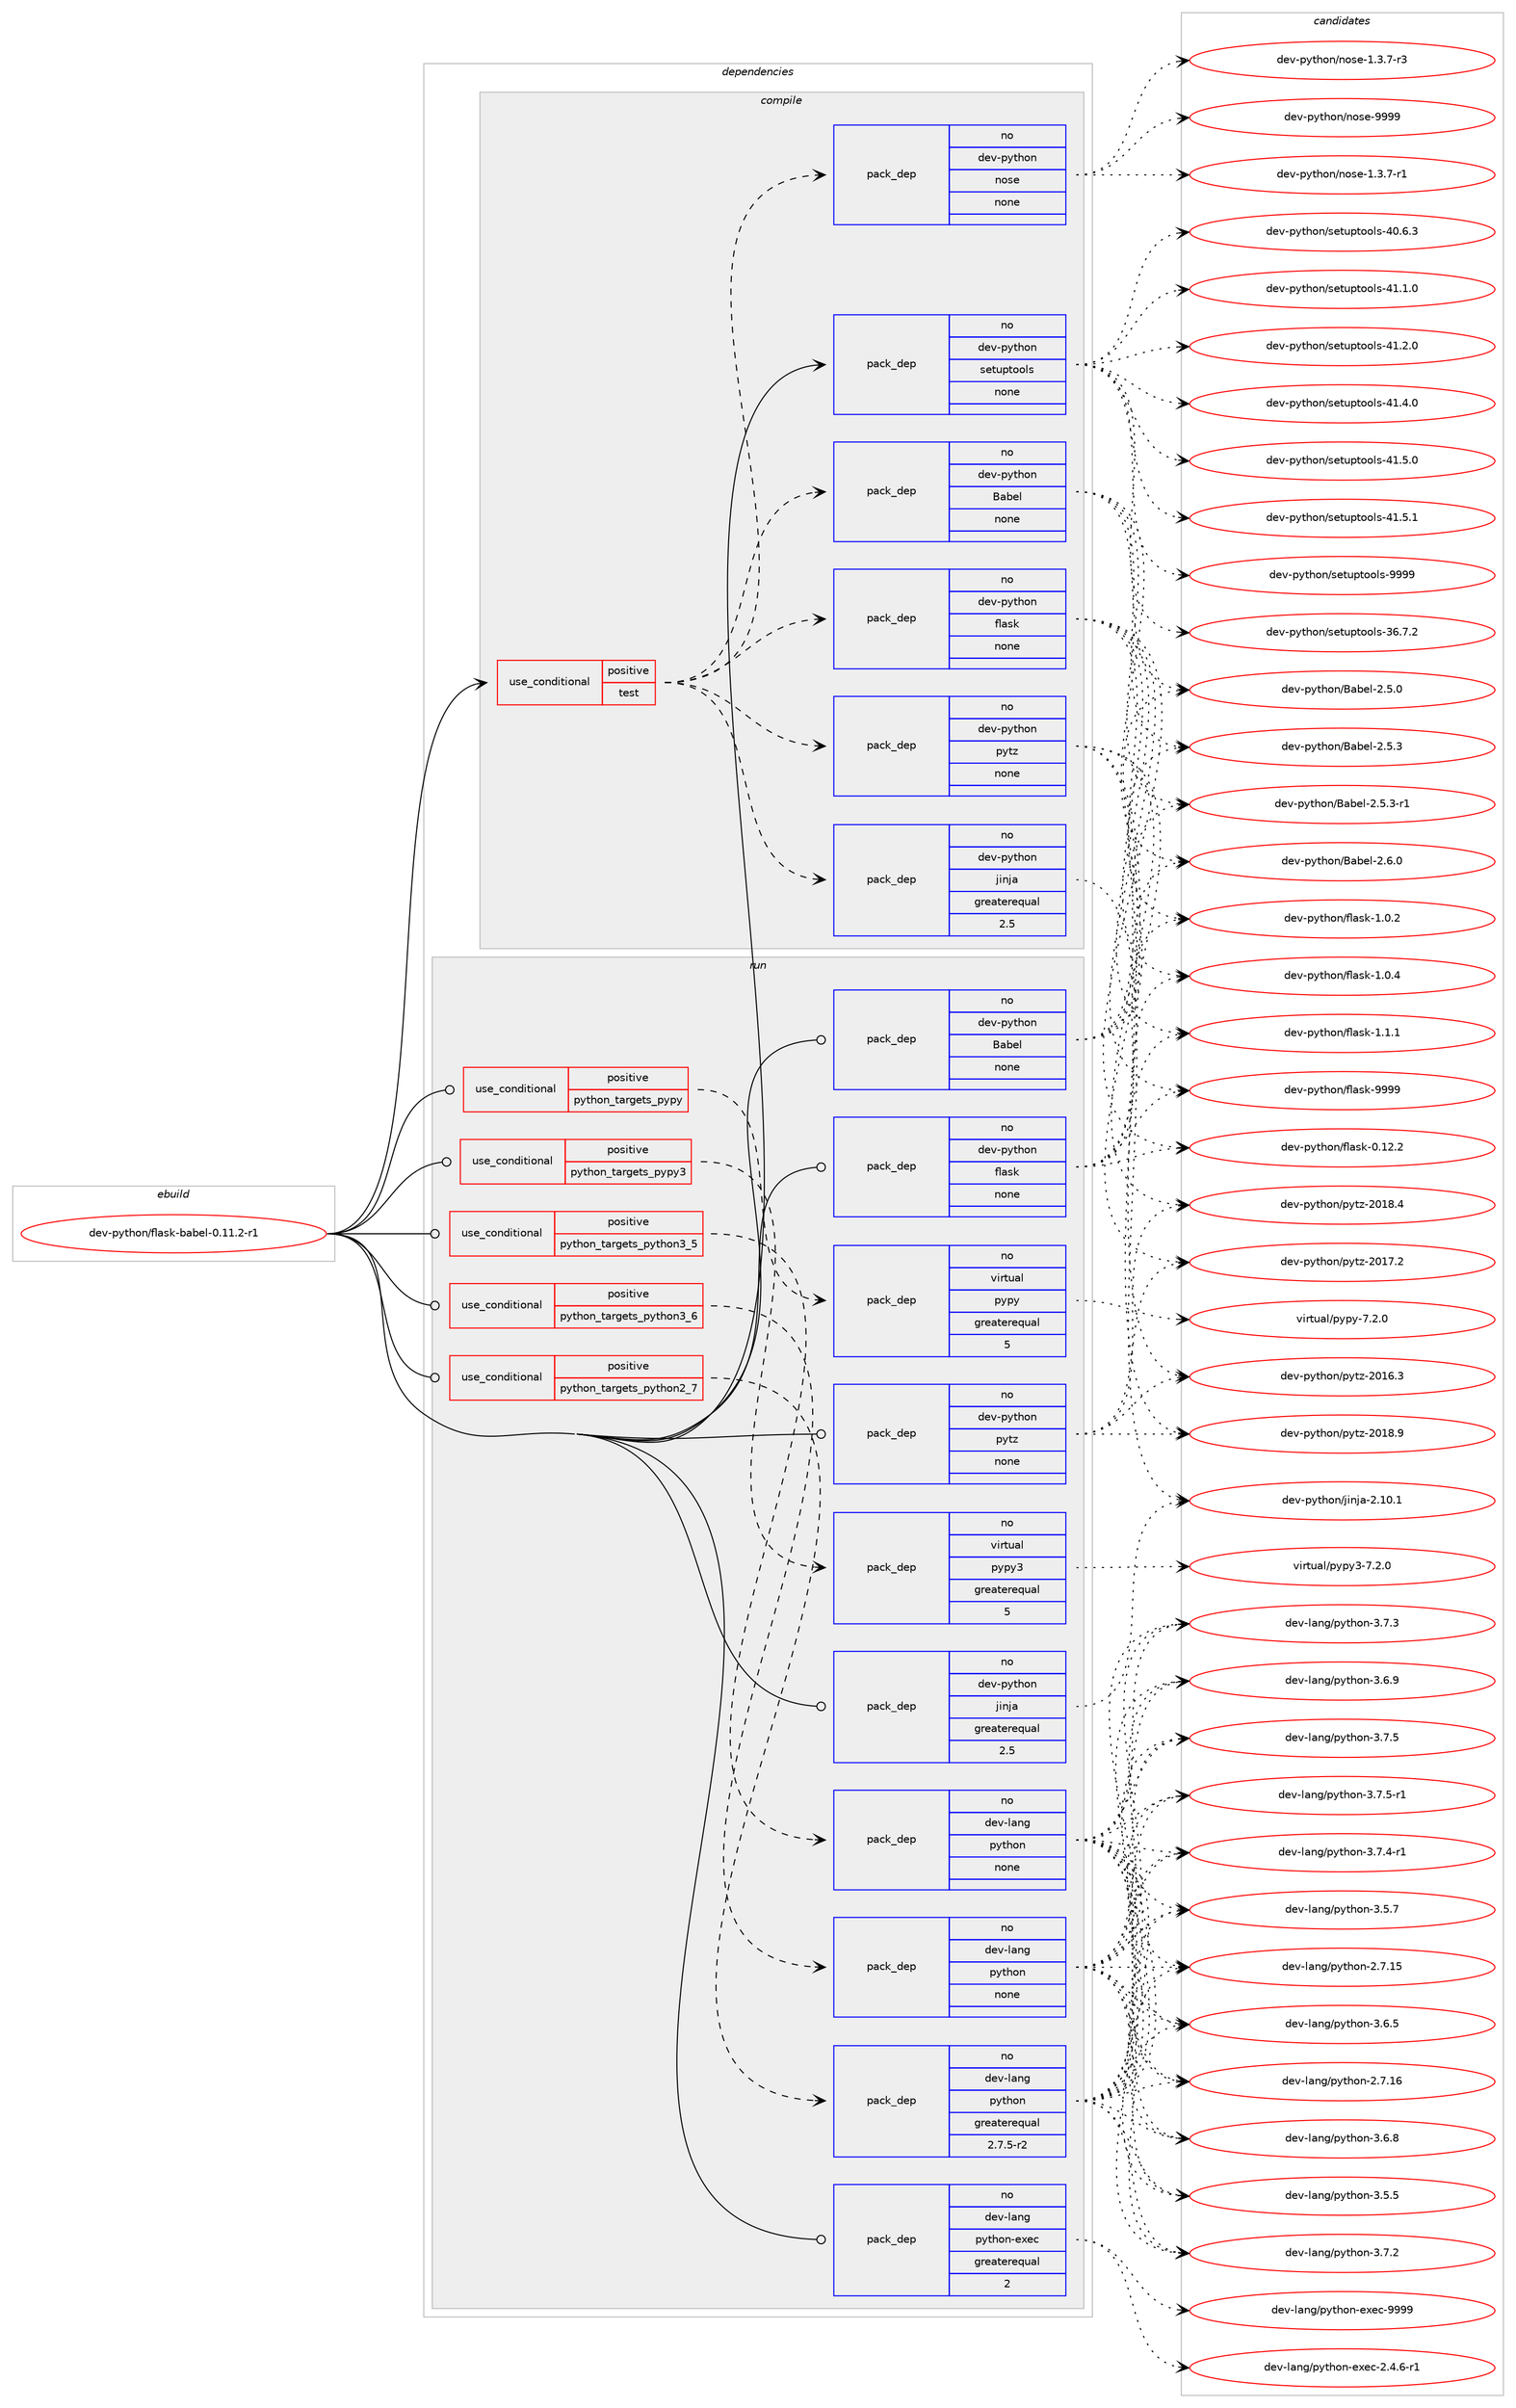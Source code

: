 digraph prolog {

# *************
# Graph options
# *************

newrank=true;
concentrate=true;
compound=true;
graph [rankdir=LR,fontname=Helvetica,fontsize=10,ranksep=1.5];#, ranksep=2.5, nodesep=0.2];
edge  [arrowhead=vee];
node  [fontname=Helvetica,fontsize=10];

# **********
# The ebuild
# **********

subgraph cluster_leftcol {
color=gray;
rank=same;
label=<<i>ebuild</i>>;
id [label="dev-python/flask-babel-0.11.2-r1", color=red, width=4, href="../dev-python/flask-babel-0.11.2-r1.svg"];
}

# ****************
# The dependencies
# ****************

subgraph cluster_midcol {
color=gray;
label=<<i>dependencies</i>>;
subgraph cluster_compile {
fillcolor="#eeeeee";
style=filled;
label=<<i>compile</i>>;
subgraph cond139426 {
dependency604745 [label=<<TABLE BORDER="0" CELLBORDER="1" CELLSPACING="0" CELLPADDING="4"><TR><TD ROWSPAN="3" CELLPADDING="10">use_conditional</TD></TR><TR><TD>positive</TD></TR><TR><TD>test</TD></TR></TABLE>>, shape=none, color=red];
subgraph pack453522 {
dependency604746 [label=<<TABLE BORDER="0" CELLBORDER="1" CELLSPACING="0" CELLPADDING="4" WIDTH="220"><TR><TD ROWSPAN="6" CELLPADDING="30">pack_dep</TD></TR><TR><TD WIDTH="110">no</TD></TR><TR><TD>dev-python</TD></TR><TR><TD>flask</TD></TR><TR><TD>none</TD></TR><TR><TD></TD></TR></TABLE>>, shape=none, color=blue];
}
dependency604745:e -> dependency604746:w [weight=20,style="dashed",arrowhead="vee"];
subgraph pack453523 {
dependency604747 [label=<<TABLE BORDER="0" CELLBORDER="1" CELLSPACING="0" CELLPADDING="4" WIDTH="220"><TR><TD ROWSPAN="6" CELLPADDING="30">pack_dep</TD></TR><TR><TD WIDTH="110">no</TD></TR><TR><TD>dev-python</TD></TR><TR><TD>Babel</TD></TR><TR><TD>none</TD></TR><TR><TD></TD></TR></TABLE>>, shape=none, color=blue];
}
dependency604745:e -> dependency604747:w [weight=20,style="dashed",arrowhead="vee"];
subgraph pack453524 {
dependency604748 [label=<<TABLE BORDER="0" CELLBORDER="1" CELLSPACING="0" CELLPADDING="4" WIDTH="220"><TR><TD ROWSPAN="6" CELLPADDING="30">pack_dep</TD></TR><TR><TD WIDTH="110">no</TD></TR><TR><TD>dev-python</TD></TR><TR><TD>pytz</TD></TR><TR><TD>none</TD></TR><TR><TD></TD></TR></TABLE>>, shape=none, color=blue];
}
dependency604745:e -> dependency604748:w [weight=20,style="dashed",arrowhead="vee"];
subgraph pack453525 {
dependency604749 [label=<<TABLE BORDER="0" CELLBORDER="1" CELLSPACING="0" CELLPADDING="4" WIDTH="220"><TR><TD ROWSPAN="6" CELLPADDING="30">pack_dep</TD></TR><TR><TD WIDTH="110">no</TD></TR><TR><TD>dev-python</TD></TR><TR><TD>jinja</TD></TR><TR><TD>greaterequal</TD></TR><TR><TD>2.5</TD></TR></TABLE>>, shape=none, color=blue];
}
dependency604745:e -> dependency604749:w [weight=20,style="dashed",arrowhead="vee"];
subgraph pack453526 {
dependency604750 [label=<<TABLE BORDER="0" CELLBORDER="1" CELLSPACING="0" CELLPADDING="4" WIDTH="220"><TR><TD ROWSPAN="6" CELLPADDING="30">pack_dep</TD></TR><TR><TD WIDTH="110">no</TD></TR><TR><TD>dev-python</TD></TR><TR><TD>nose</TD></TR><TR><TD>none</TD></TR><TR><TD></TD></TR></TABLE>>, shape=none, color=blue];
}
dependency604745:e -> dependency604750:w [weight=20,style="dashed",arrowhead="vee"];
}
id:e -> dependency604745:w [weight=20,style="solid",arrowhead="vee"];
subgraph pack453527 {
dependency604751 [label=<<TABLE BORDER="0" CELLBORDER="1" CELLSPACING="0" CELLPADDING="4" WIDTH="220"><TR><TD ROWSPAN="6" CELLPADDING="30">pack_dep</TD></TR><TR><TD WIDTH="110">no</TD></TR><TR><TD>dev-python</TD></TR><TR><TD>setuptools</TD></TR><TR><TD>none</TD></TR><TR><TD></TD></TR></TABLE>>, shape=none, color=blue];
}
id:e -> dependency604751:w [weight=20,style="solid",arrowhead="vee"];
}
subgraph cluster_compileandrun {
fillcolor="#eeeeee";
style=filled;
label=<<i>compile and run</i>>;
}
subgraph cluster_run {
fillcolor="#eeeeee";
style=filled;
label=<<i>run</i>>;
subgraph cond139427 {
dependency604752 [label=<<TABLE BORDER="0" CELLBORDER="1" CELLSPACING="0" CELLPADDING="4"><TR><TD ROWSPAN="3" CELLPADDING="10">use_conditional</TD></TR><TR><TD>positive</TD></TR><TR><TD>python_targets_pypy</TD></TR></TABLE>>, shape=none, color=red];
subgraph pack453528 {
dependency604753 [label=<<TABLE BORDER="0" CELLBORDER="1" CELLSPACING="0" CELLPADDING="4" WIDTH="220"><TR><TD ROWSPAN="6" CELLPADDING="30">pack_dep</TD></TR><TR><TD WIDTH="110">no</TD></TR><TR><TD>virtual</TD></TR><TR><TD>pypy</TD></TR><TR><TD>greaterequal</TD></TR><TR><TD>5</TD></TR></TABLE>>, shape=none, color=blue];
}
dependency604752:e -> dependency604753:w [weight=20,style="dashed",arrowhead="vee"];
}
id:e -> dependency604752:w [weight=20,style="solid",arrowhead="odot"];
subgraph cond139428 {
dependency604754 [label=<<TABLE BORDER="0" CELLBORDER="1" CELLSPACING="0" CELLPADDING="4"><TR><TD ROWSPAN="3" CELLPADDING="10">use_conditional</TD></TR><TR><TD>positive</TD></TR><TR><TD>python_targets_pypy3</TD></TR></TABLE>>, shape=none, color=red];
subgraph pack453529 {
dependency604755 [label=<<TABLE BORDER="0" CELLBORDER="1" CELLSPACING="0" CELLPADDING="4" WIDTH="220"><TR><TD ROWSPAN="6" CELLPADDING="30">pack_dep</TD></TR><TR><TD WIDTH="110">no</TD></TR><TR><TD>virtual</TD></TR><TR><TD>pypy3</TD></TR><TR><TD>greaterequal</TD></TR><TR><TD>5</TD></TR></TABLE>>, shape=none, color=blue];
}
dependency604754:e -> dependency604755:w [weight=20,style="dashed",arrowhead="vee"];
}
id:e -> dependency604754:w [weight=20,style="solid",arrowhead="odot"];
subgraph cond139429 {
dependency604756 [label=<<TABLE BORDER="0" CELLBORDER="1" CELLSPACING="0" CELLPADDING="4"><TR><TD ROWSPAN="3" CELLPADDING="10">use_conditional</TD></TR><TR><TD>positive</TD></TR><TR><TD>python_targets_python2_7</TD></TR></TABLE>>, shape=none, color=red];
subgraph pack453530 {
dependency604757 [label=<<TABLE BORDER="0" CELLBORDER="1" CELLSPACING="0" CELLPADDING="4" WIDTH="220"><TR><TD ROWSPAN="6" CELLPADDING="30">pack_dep</TD></TR><TR><TD WIDTH="110">no</TD></TR><TR><TD>dev-lang</TD></TR><TR><TD>python</TD></TR><TR><TD>greaterequal</TD></TR><TR><TD>2.7.5-r2</TD></TR></TABLE>>, shape=none, color=blue];
}
dependency604756:e -> dependency604757:w [weight=20,style="dashed",arrowhead="vee"];
}
id:e -> dependency604756:w [weight=20,style="solid",arrowhead="odot"];
subgraph cond139430 {
dependency604758 [label=<<TABLE BORDER="0" CELLBORDER="1" CELLSPACING="0" CELLPADDING="4"><TR><TD ROWSPAN="3" CELLPADDING="10">use_conditional</TD></TR><TR><TD>positive</TD></TR><TR><TD>python_targets_python3_5</TD></TR></TABLE>>, shape=none, color=red];
subgraph pack453531 {
dependency604759 [label=<<TABLE BORDER="0" CELLBORDER="1" CELLSPACING="0" CELLPADDING="4" WIDTH="220"><TR><TD ROWSPAN="6" CELLPADDING="30">pack_dep</TD></TR><TR><TD WIDTH="110">no</TD></TR><TR><TD>dev-lang</TD></TR><TR><TD>python</TD></TR><TR><TD>none</TD></TR><TR><TD></TD></TR></TABLE>>, shape=none, color=blue];
}
dependency604758:e -> dependency604759:w [weight=20,style="dashed",arrowhead="vee"];
}
id:e -> dependency604758:w [weight=20,style="solid",arrowhead="odot"];
subgraph cond139431 {
dependency604760 [label=<<TABLE BORDER="0" CELLBORDER="1" CELLSPACING="0" CELLPADDING="4"><TR><TD ROWSPAN="3" CELLPADDING="10">use_conditional</TD></TR><TR><TD>positive</TD></TR><TR><TD>python_targets_python3_6</TD></TR></TABLE>>, shape=none, color=red];
subgraph pack453532 {
dependency604761 [label=<<TABLE BORDER="0" CELLBORDER="1" CELLSPACING="0" CELLPADDING="4" WIDTH="220"><TR><TD ROWSPAN="6" CELLPADDING="30">pack_dep</TD></TR><TR><TD WIDTH="110">no</TD></TR><TR><TD>dev-lang</TD></TR><TR><TD>python</TD></TR><TR><TD>none</TD></TR><TR><TD></TD></TR></TABLE>>, shape=none, color=blue];
}
dependency604760:e -> dependency604761:w [weight=20,style="dashed",arrowhead="vee"];
}
id:e -> dependency604760:w [weight=20,style="solid",arrowhead="odot"];
subgraph pack453533 {
dependency604762 [label=<<TABLE BORDER="0" CELLBORDER="1" CELLSPACING="0" CELLPADDING="4" WIDTH="220"><TR><TD ROWSPAN="6" CELLPADDING="30">pack_dep</TD></TR><TR><TD WIDTH="110">no</TD></TR><TR><TD>dev-lang</TD></TR><TR><TD>python-exec</TD></TR><TR><TD>greaterequal</TD></TR><TR><TD>2</TD></TR></TABLE>>, shape=none, color=blue];
}
id:e -> dependency604762:w [weight=20,style="solid",arrowhead="odot"];
subgraph pack453534 {
dependency604763 [label=<<TABLE BORDER="0" CELLBORDER="1" CELLSPACING="0" CELLPADDING="4" WIDTH="220"><TR><TD ROWSPAN="6" CELLPADDING="30">pack_dep</TD></TR><TR><TD WIDTH="110">no</TD></TR><TR><TD>dev-python</TD></TR><TR><TD>Babel</TD></TR><TR><TD>none</TD></TR><TR><TD></TD></TR></TABLE>>, shape=none, color=blue];
}
id:e -> dependency604763:w [weight=20,style="solid",arrowhead="odot"];
subgraph pack453535 {
dependency604764 [label=<<TABLE BORDER="0" CELLBORDER="1" CELLSPACING="0" CELLPADDING="4" WIDTH="220"><TR><TD ROWSPAN="6" CELLPADDING="30">pack_dep</TD></TR><TR><TD WIDTH="110">no</TD></TR><TR><TD>dev-python</TD></TR><TR><TD>flask</TD></TR><TR><TD>none</TD></TR><TR><TD></TD></TR></TABLE>>, shape=none, color=blue];
}
id:e -> dependency604764:w [weight=20,style="solid",arrowhead="odot"];
subgraph pack453536 {
dependency604765 [label=<<TABLE BORDER="0" CELLBORDER="1" CELLSPACING="0" CELLPADDING="4" WIDTH="220"><TR><TD ROWSPAN="6" CELLPADDING="30">pack_dep</TD></TR><TR><TD WIDTH="110">no</TD></TR><TR><TD>dev-python</TD></TR><TR><TD>jinja</TD></TR><TR><TD>greaterequal</TD></TR><TR><TD>2.5</TD></TR></TABLE>>, shape=none, color=blue];
}
id:e -> dependency604765:w [weight=20,style="solid",arrowhead="odot"];
subgraph pack453537 {
dependency604766 [label=<<TABLE BORDER="0" CELLBORDER="1" CELLSPACING="0" CELLPADDING="4" WIDTH="220"><TR><TD ROWSPAN="6" CELLPADDING="30">pack_dep</TD></TR><TR><TD WIDTH="110">no</TD></TR><TR><TD>dev-python</TD></TR><TR><TD>pytz</TD></TR><TR><TD>none</TD></TR><TR><TD></TD></TR></TABLE>>, shape=none, color=blue];
}
id:e -> dependency604766:w [weight=20,style="solid",arrowhead="odot"];
}
}

# **************
# The candidates
# **************

subgraph cluster_choices {
rank=same;
color=gray;
label=<<i>candidates</i>>;

subgraph choice453522 {
color=black;
nodesep=1;
choice10010111845112121116104111110471021089711510745484649504650 [label="dev-python/flask-0.12.2", color=red, width=4,href="../dev-python/flask-0.12.2.svg"];
choice100101118451121211161041111104710210897115107454946484650 [label="dev-python/flask-1.0.2", color=red, width=4,href="../dev-python/flask-1.0.2.svg"];
choice100101118451121211161041111104710210897115107454946484652 [label="dev-python/flask-1.0.4", color=red, width=4,href="../dev-python/flask-1.0.4.svg"];
choice100101118451121211161041111104710210897115107454946494649 [label="dev-python/flask-1.1.1", color=red, width=4,href="../dev-python/flask-1.1.1.svg"];
choice1001011184511212111610411111047102108971151074557575757 [label="dev-python/flask-9999", color=red, width=4,href="../dev-python/flask-9999.svg"];
dependency604746:e -> choice10010111845112121116104111110471021089711510745484649504650:w [style=dotted,weight="100"];
dependency604746:e -> choice100101118451121211161041111104710210897115107454946484650:w [style=dotted,weight="100"];
dependency604746:e -> choice100101118451121211161041111104710210897115107454946484652:w [style=dotted,weight="100"];
dependency604746:e -> choice100101118451121211161041111104710210897115107454946494649:w [style=dotted,weight="100"];
dependency604746:e -> choice1001011184511212111610411111047102108971151074557575757:w [style=dotted,weight="100"];
}
subgraph choice453523 {
color=black;
nodesep=1;
choice1001011184511212111610411111047669798101108455046534648 [label="dev-python/Babel-2.5.0", color=red, width=4,href="../dev-python/Babel-2.5.0.svg"];
choice1001011184511212111610411111047669798101108455046534651 [label="dev-python/Babel-2.5.3", color=red, width=4,href="../dev-python/Babel-2.5.3.svg"];
choice10010111845112121116104111110476697981011084550465346514511449 [label="dev-python/Babel-2.5.3-r1", color=red, width=4,href="../dev-python/Babel-2.5.3-r1.svg"];
choice1001011184511212111610411111047669798101108455046544648 [label="dev-python/Babel-2.6.0", color=red, width=4,href="../dev-python/Babel-2.6.0.svg"];
dependency604747:e -> choice1001011184511212111610411111047669798101108455046534648:w [style=dotted,weight="100"];
dependency604747:e -> choice1001011184511212111610411111047669798101108455046534651:w [style=dotted,weight="100"];
dependency604747:e -> choice10010111845112121116104111110476697981011084550465346514511449:w [style=dotted,weight="100"];
dependency604747:e -> choice1001011184511212111610411111047669798101108455046544648:w [style=dotted,weight="100"];
}
subgraph choice453524 {
color=black;
nodesep=1;
choice100101118451121211161041111104711212111612245504849544651 [label="dev-python/pytz-2016.3", color=red, width=4,href="../dev-python/pytz-2016.3.svg"];
choice100101118451121211161041111104711212111612245504849554650 [label="dev-python/pytz-2017.2", color=red, width=4,href="../dev-python/pytz-2017.2.svg"];
choice100101118451121211161041111104711212111612245504849564652 [label="dev-python/pytz-2018.4", color=red, width=4,href="../dev-python/pytz-2018.4.svg"];
choice100101118451121211161041111104711212111612245504849564657 [label="dev-python/pytz-2018.9", color=red, width=4,href="../dev-python/pytz-2018.9.svg"];
dependency604748:e -> choice100101118451121211161041111104711212111612245504849544651:w [style=dotted,weight="100"];
dependency604748:e -> choice100101118451121211161041111104711212111612245504849554650:w [style=dotted,weight="100"];
dependency604748:e -> choice100101118451121211161041111104711212111612245504849564652:w [style=dotted,weight="100"];
dependency604748:e -> choice100101118451121211161041111104711212111612245504849564657:w [style=dotted,weight="100"];
}
subgraph choice453525 {
color=black;
nodesep=1;
choice10010111845112121116104111110471061051101069745504649484649 [label="dev-python/jinja-2.10.1", color=red, width=4,href="../dev-python/jinja-2.10.1.svg"];
dependency604749:e -> choice10010111845112121116104111110471061051101069745504649484649:w [style=dotted,weight="100"];
}
subgraph choice453526 {
color=black;
nodesep=1;
choice10010111845112121116104111110471101111151014549465146554511449 [label="dev-python/nose-1.3.7-r1", color=red, width=4,href="../dev-python/nose-1.3.7-r1.svg"];
choice10010111845112121116104111110471101111151014549465146554511451 [label="dev-python/nose-1.3.7-r3", color=red, width=4,href="../dev-python/nose-1.3.7-r3.svg"];
choice10010111845112121116104111110471101111151014557575757 [label="dev-python/nose-9999", color=red, width=4,href="../dev-python/nose-9999.svg"];
dependency604750:e -> choice10010111845112121116104111110471101111151014549465146554511449:w [style=dotted,weight="100"];
dependency604750:e -> choice10010111845112121116104111110471101111151014549465146554511451:w [style=dotted,weight="100"];
dependency604750:e -> choice10010111845112121116104111110471101111151014557575757:w [style=dotted,weight="100"];
}
subgraph choice453527 {
color=black;
nodesep=1;
choice100101118451121211161041111104711510111611711211611111110811545515446554650 [label="dev-python/setuptools-36.7.2", color=red, width=4,href="../dev-python/setuptools-36.7.2.svg"];
choice100101118451121211161041111104711510111611711211611111110811545524846544651 [label="dev-python/setuptools-40.6.3", color=red, width=4,href="../dev-python/setuptools-40.6.3.svg"];
choice100101118451121211161041111104711510111611711211611111110811545524946494648 [label="dev-python/setuptools-41.1.0", color=red, width=4,href="../dev-python/setuptools-41.1.0.svg"];
choice100101118451121211161041111104711510111611711211611111110811545524946504648 [label="dev-python/setuptools-41.2.0", color=red, width=4,href="../dev-python/setuptools-41.2.0.svg"];
choice100101118451121211161041111104711510111611711211611111110811545524946524648 [label="dev-python/setuptools-41.4.0", color=red, width=4,href="../dev-python/setuptools-41.4.0.svg"];
choice100101118451121211161041111104711510111611711211611111110811545524946534648 [label="dev-python/setuptools-41.5.0", color=red, width=4,href="../dev-python/setuptools-41.5.0.svg"];
choice100101118451121211161041111104711510111611711211611111110811545524946534649 [label="dev-python/setuptools-41.5.1", color=red, width=4,href="../dev-python/setuptools-41.5.1.svg"];
choice10010111845112121116104111110471151011161171121161111111081154557575757 [label="dev-python/setuptools-9999", color=red, width=4,href="../dev-python/setuptools-9999.svg"];
dependency604751:e -> choice100101118451121211161041111104711510111611711211611111110811545515446554650:w [style=dotted,weight="100"];
dependency604751:e -> choice100101118451121211161041111104711510111611711211611111110811545524846544651:w [style=dotted,weight="100"];
dependency604751:e -> choice100101118451121211161041111104711510111611711211611111110811545524946494648:w [style=dotted,weight="100"];
dependency604751:e -> choice100101118451121211161041111104711510111611711211611111110811545524946504648:w [style=dotted,weight="100"];
dependency604751:e -> choice100101118451121211161041111104711510111611711211611111110811545524946524648:w [style=dotted,weight="100"];
dependency604751:e -> choice100101118451121211161041111104711510111611711211611111110811545524946534648:w [style=dotted,weight="100"];
dependency604751:e -> choice100101118451121211161041111104711510111611711211611111110811545524946534649:w [style=dotted,weight="100"];
dependency604751:e -> choice10010111845112121116104111110471151011161171121161111111081154557575757:w [style=dotted,weight="100"];
}
subgraph choice453528 {
color=black;
nodesep=1;
choice1181051141161179710847112121112121455546504648 [label="virtual/pypy-7.2.0", color=red, width=4,href="../virtual/pypy-7.2.0.svg"];
dependency604753:e -> choice1181051141161179710847112121112121455546504648:w [style=dotted,weight="100"];
}
subgraph choice453529 {
color=black;
nodesep=1;
choice118105114116117971084711212111212151455546504648 [label="virtual/pypy3-7.2.0", color=red, width=4,href="../virtual/pypy3-7.2.0.svg"];
dependency604755:e -> choice118105114116117971084711212111212151455546504648:w [style=dotted,weight="100"];
}
subgraph choice453530 {
color=black;
nodesep=1;
choice10010111845108971101034711212111610411111045504655464953 [label="dev-lang/python-2.7.15", color=red, width=4,href="../dev-lang/python-2.7.15.svg"];
choice10010111845108971101034711212111610411111045504655464954 [label="dev-lang/python-2.7.16", color=red, width=4,href="../dev-lang/python-2.7.16.svg"];
choice100101118451089711010347112121116104111110455146534653 [label="dev-lang/python-3.5.5", color=red, width=4,href="../dev-lang/python-3.5.5.svg"];
choice100101118451089711010347112121116104111110455146534655 [label="dev-lang/python-3.5.7", color=red, width=4,href="../dev-lang/python-3.5.7.svg"];
choice100101118451089711010347112121116104111110455146544653 [label="dev-lang/python-3.6.5", color=red, width=4,href="../dev-lang/python-3.6.5.svg"];
choice100101118451089711010347112121116104111110455146544656 [label="dev-lang/python-3.6.8", color=red, width=4,href="../dev-lang/python-3.6.8.svg"];
choice100101118451089711010347112121116104111110455146544657 [label="dev-lang/python-3.6.9", color=red, width=4,href="../dev-lang/python-3.6.9.svg"];
choice100101118451089711010347112121116104111110455146554650 [label="dev-lang/python-3.7.2", color=red, width=4,href="../dev-lang/python-3.7.2.svg"];
choice100101118451089711010347112121116104111110455146554651 [label="dev-lang/python-3.7.3", color=red, width=4,href="../dev-lang/python-3.7.3.svg"];
choice1001011184510897110103471121211161041111104551465546524511449 [label="dev-lang/python-3.7.4-r1", color=red, width=4,href="../dev-lang/python-3.7.4-r1.svg"];
choice100101118451089711010347112121116104111110455146554653 [label="dev-lang/python-3.7.5", color=red, width=4,href="../dev-lang/python-3.7.5.svg"];
choice1001011184510897110103471121211161041111104551465546534511449 [label="dev-lang/python-3.7.5-r1", color=red, width=4,href="../dev-lang/python-3.7.5-r1.svg"];
dependency604757:e -> choice10010111845108971101034711212111610411111045504655464953:w [style=dotted,weight="100"];
dependency604757:e -> choice10010111845108971101034711212111610411111045504655464954:w [style=dotted,weight="100"];
dependency604757:e -> choice100101118451089711010347112121116104111110455146534653:w [style=dotted,weight="100"];
dependency604757:e -> choice100101118451089711010347112121116104111110455146534655:w [style=dotted,weight="100"];
dependency604757:e -> choice100101118451089711010347112121116104111110455146544653:w [style=dotted,weight="100"];
dependency604757:e -> choice100101118451089711010347112121116104111110455146544656:w [style=dotted,weight="100"];
dependency604757:e -> choice100101118451089711010347112121116104111110455146544657:w [style=dotted,weight="100"];
dependency604757:e -> choice100101118451089711010347112121116104111110455146554650:w [style=dotted,weight="100"];
dependency604757:e -> choice100101118451089711010347112121116104111110455146554651:w [style=dotted,weight="100"];
dependency604757:e -> choice1001011184510897110103471121211161041111104551465546524511449:w [style=dotted,weight="100"];
dependency604757:e -> choice100101118451089711010347112121116104111110455146554653:w [style=dotted,weight="100"];
dependency604757:e -> choice1001011184510897110103471121211161041111104551465546534511449:w [style=dotted,weight="100"];
}
subgraph choice453531 {
color=black;
nodesep=1;
choice10010111845108971101034711212111610411111045504655464953 [label="dev-lang/python-2.7.15", color=red, width=4,href="../dev-lang/python-2.7.15.svg"];
choice10010111845108971101034711212111610411111045504655464954 [label="dev-lang/python-2.7.16", color=red, width=4,href="../dev-lang/python-2.7.16.svg"];
choice100101118451089711010347112121116104111110455146534653 [label="dev-lang/python-3.5.5", color=red, width=4,href="../dev-lang/python-3.5.5.svg"];
choice100101118451089711010347112121116104111110455146534655 [label="dev-lang/python-3.5.7", color=red, width=4,href="../dev-lang/python-3.5.7.svg"];
choice100101118451089711010347112121116104111110455146544653 [label="dev-lang/python-3.6.5", color=red, width=4,href="../dev-lang/python-3.6.5.svg"];
choice100101118451089711010347112121116104111110455146544656 [label="dev-lang/python-3.6.8", color=red, width=4,href="../dev-lang/python-3.6.8.svg"];
choice100101118451089711010347112121116104111110455146544657 [label="dev-lang/python-3.6.9", color=red, width=4,href="../dev-lang/python-3.6.9.svg"];
choice100101118451089711010347112121116104111110455146554650 [label="dev-lang/python-3.7.2", color=red, width=4,href="../dev-lang/python-3.7.2.svg"];
choice100101118451089711010347112121116104111110455146554651 [label="dev-lang/python-3.7.3", color=red, width=4,href="../dev-lang/python-3.7.3.svg"];
choice1001011184510897110103471121211161041111104551465546524511449 [label="dev-lang/python-3.7.4-r1", color=red, width=4,href="../dev-lang/python-3.7.4-r1.svg"];
choice100101118451089711010347112121116104111110455146554653 [label="dev-lang/python-3.7.5", color=red, width=4,href="../dev-lang/python-3.7.5.svg"];
choice1001011184510897110103471121211161041111104551465546534511449 [label="dev-lang/python-3.7.5-r1", color=red, width=4,href="../dev-lang/python-3.7.5-r1.svg"];
dependency604759:e -> choice10010111845108971101034711212111610411111045504655464953:w [style=dotted,weight="100"];
dependency604759:e -> choice10010111845108971101034711212111610411111045504655464954:w [style=dotted,weight="100"];
dependency604759:e -> choice100101118451089711010347112121116104111110455146534653:w [style=dotted,weight="100"];
dependency604759:e -> choice100101118451089711010347112121116104111110455146534655:w [style=dotted,weight="100"];
dependency604759:e -> choice100101118451089711010347112121116104111110455146544653:w [style=dotted,weight="100"];
dependency604759:e -> choice100101118451089711010347112121116104111110455146544656:w [style=dotted,weight="100"];
dependency604759:e -> choice100101118451089711010347112121116104111110455146544657:w [style=dotted,weight="100"];
dependency604759:e -> choice100101118451089711010347112121116104111110455146554650:w [style=dotted,weight="100"];
dependency604759:e -> choice100101118451089711010347112121116104111110455146554651:w [style=dotted,weight="100"];
dependency604759:e -> choice1001011184510897110103471121211161041111104551465546524511449:w [style=dotted,weight="100"];
dependency604759:e -> choice100101118451089711010347112121116104111110455146554653:w [style=dotted,weight="100"];
dependency604759:e -> choice1001011184510897110103471121211161041111104551465546534511449:w [style=dotted,weight="100"];
}
subgraph choice453532 {
color=black;
nodesep=1;
choice10010111845108971101034711212111610411111045504655464953 [label="dev-lang/python-2.7.15", color=red, width=4,href="../dev-lang/python-2.7.15.svg"];
choice10010111845108971101034711212111610411111045504655464954 [label="dev-lang/python-2.7.16", color=red, width=4,href="../dev-lang/python-2.7.16.svg"];
choice100101118451089711010347112121116104111110455146534653 [label="dev-lang/python-3.5.5", color=red, width=4,href="../dev-lang/python-3.5.5.svg"];
choice100101118451089711010347112121116104111110455146534655 [label="dev-lang/python-3.5.7", color=red, width=4,href="../dev-lang/python-3.5.7.svg"];
choice100101118451089711010347112121116104111110455146544653 [label="dev-lang/python-3.6.5", color=red, width=4,href="../dev-lang/python-3.6.5.svg"];
choice100101118451089711010347112121116104111110455146544656 [label="dev-lang/python-3.6.8", color=red, width=4,href="../dev-lang/python-3.6.8.svg"];
choice100101118451089711010347112121116104111110455146544657 [label="dev-lang/python-3.6.9", color=red, width=4,href="../dev-lang/python-3.6.9.svg"];
choice100101118451089711010347112121116104111110455146554650 [label="dev-lang/python-3.7.2", color=red, width=4,href="../dev-lang/python-3.7.2.svg"];
choice100101118451089711010347112121116104111110455146554651 [label="dev-lang/python-3.7.3", color=red, width=4,href="../dev-lang/python-3.7.3.svg"];
choice1001011184510897110103471121211161041111104551465546524511449 [label="dev-lang/python-3.7.4-r1", color=red, width=4,href="../dev-lang/python-3.7.4-r1.svg"];
choice100101118451089711010347112121116104111110455146554653 [label="dev-lang/python-3.7.5", color=red, width=4,href="../dev-lang/python-3.7.5.svg"];
choice1001011184510897110103471121211161041111104551465546534511449 [label="dev-lang/python-3.7.5-r1", color=red, width=4,href="../dev-lang/python-3.7.5-r1.svg"];
dependency604761:e -> choice10010111845108971101034711212111610411111045504655464953:w [style=dotted,weight="100"];
dependency604761:e -> choice10010111845108971101034711212111610411111045504655464954:w [style=dotted,weight="100"];
dependency604761:e -> choice100101118451089711010347112121116104111110455146534653:w [style=dotted,weight="100"];
dependency604761:e -> choice100101118451089711010347112121116104111110455146534655:w [style=dotted,weight="100"];
dependency604761:e -> choice100101118451089711010347112121116104111110455146544653:w [style=dotted,weight="100"];
dependency604761:e -> choice100101118451089711010347112121116104111110455146544656:w [style=dotted,weight="100"];
dependency604761:e -> choice100101118451089711010347112121116104111110455146544657:w [style=dotted,weight="100"];
dependency604761:e -> choice100101118451089711010347112121116104111110455146554650:w [style=dotted,weight="100"];
dependency604761:e -> choice100101118451089711010347112121116104111110455146554651:w [style=dotted,weight="100"];
dependency604761:e -> choice1001011184510897110103471121211161041111104551465546524511449:w [style=dotted,weight="100"];
dependency604761:e -> choice100101118451089711010347112121116104111110455146554653:w [style=dotted,weight="100"];
dependency604761:e -> choice1001011184510897110103471121211161041111104551465546534511449:w [style=dotted,weight="100"];
}
subgraph choice453533 {
color=black;
nodesep=1;
choice10010111845108971101034711212111610411111045101120101994550465246544511449 [label="dev-lang/python-exec-2.4.6-r1", color=red, width=4,href="../dev-lang/python-exec-2.4.6-r1.svg"];
choice10010111845108971101034711212111610411111045101120101994557575757 [label="dev-lang/python-exec-9999", color=red, width=4,href="../dev-lang/python-exec-9999.svg"];
dependency604762:e -> choice10010111845108971101034711212111610411111045101120101994550465246544511449:w [style=dotted,weight="100"];
dependency604762:e -> choice10010111845108971101034711212111610411111045101120101994557575757:w [style=dotted,weight="100"];
}
subgraph choice453534 {
color=black;
nodesep=1;
choice1001011184511212111610411111047669798101108455046534648 [label="dev-python/Babel-2.5.0", color=red, width=4,href="../dev-python/Babel-2.5.0.svg"];
choice1001011184511212111610411111047669798101108455046534651 [label="dev-python/Babel-2.5.3", color=red, width=4,href="../dev-python/Babel-2.5.3.svg"];
choice10010111845112121116104111110476697981011084550465346514511449 [label="dev-python/Babel-2.5.3-r1", color=red, width=4,href="../dev-python/Babel-2.5.3-r1.svg"];
choice1001011184511212111610411111047669798101108455046544648 [label="dev-python/Babel-2.6.0", color=red, width=4,href="../dev-python/Babel-2.6.0.svg"];
dependency604763:e -> choice1001011184511212111610411111047669798101108455046534648:w [style=dotted,weight="100"];
dependency604763:e -> choice1001011184511212111610411111047669798101108455046534651:w [style=dotted,weight="100"];
dependency604763:e -> choice10010111845112121116104111110476697981011084550465346514511449:w [style=dotted,weight="100"];
dependency604763:e -> choice1001011184511212111610411111047669798101108455046544648:w [style=dotted,weight="100"];
}
subgraph choice453535 {
color=black;
nodesep=1;
choice10010111845112121116104111110471021089711510745484649504650 [label="dev-python/flask-0.12.2", color=red, width=4,href="../dev-python/flask-0.12.2.svg"];
choice100101118451121211161041111104710210897115107454946484650 [label="dev-python/flask-1.0.2", color=red, width=4,href="../dev-python/flask-1.0.2.svg"];
choice100101118451121211161041111104710210897115107454946484652 [label="dev-python/flask-1.0.4", color=red, width=4,href="../dev-python/flask-1.0.4.svg"];
choice100101118451121211161041111104710210897115107454946494649 [label="dev-python/flask-1.1.1", color=red, width=4,href="../dev-python/flask-1.1.1.svg"];
choice1001011184511212111610411111047102108971151074557575757 [label="dev-python/flask-9999", color=red, width=4,href="../dev-python/flask-9999.svg"];
dependency604764:e -> choice10010111845112121116104111110471021089711510745484649504650:w [style=dotted,weight="100"];
dependency604764:e -> choice100101118451121211161041111104710210897115107454946484650:w [style=dotted,weight="100"];
dependency604764:e -> choice100101118451121211161041111104710210897115107454946484652:w [style=dotted,weight="100"];
dependency604764:e -> choice100101118451121211161041111104710210897115107454946494649:w [style=dotted,weight="100"];
dependency604764:e -> choice1001011184511212111610411111047102108971151074557575757:w [style=dotted,weight="100"];
}
subgraph choice453536 {
color=black;
nodesep=1;
choice10010111845112121116104111110471061051101069745504649484649 [label="dev-python/jinja-2.10.1", color=red, width=4,href="../dev-python/jinja-2.10.1.svg"];
dependency604765:e -> choice10010111845112121116104111110471061051101069745504649484649:w [style=dotted,weight="100"];
}
subgraph choice453537 {
color=black;
nodesep=1;
choice100101118451121211161041111104711212111612245504849544651 [label="dev-python/pytz-2016.3", color=red, width=4,href="../dev-python/pytz-2016.3.svg"];
choice100101118451121211161041111104711212111612245504849554650 [label="dev-python/pytz-2017.2", color=red, width=4,href="../dev-python/pytz-2017.2.svg"];
choice100101118451121211161041111104711212111612245504849564652 [label="dev-python/pytz-2018.4", color=red, width=4,href="../dev-python/pytz-2018.4.svg"];
choice100101118451121211161041111104711212111612245504849564657 [label="dev-python/pytz-2018.9", color=red, width=4,href="../dev-python/pytz-2018.9.svg"];
dependency604766:e -> choice100101118451121211161041111104711212111612245504849544651:w [style=dotted,weight="100"];
dependency604766:e -> choice100101118451121211161041111104711212111612245504849554650:w [style=dotted,weight="100"];
dependency604766:e -> choice100101118451121211161041111104711212111612245504849564652:w [style=dotted,weight="100"];
dependency604766:e -> choice100101118451121211161041111104711212111612245504849564657:w [style=dotted,weight="100"];
}
}

}
